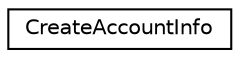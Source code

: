 digraph "Graphical Class Hierarchy"
{
  edge [fontname="Helvetica",fontsize="10",labelfontname="Helvetica",labelfontsize="10"];
  node [fontname="Helvetica",fontsize="10",shape=record];
  rankdir="LR";
  Node0 [label="CreateAccountInfo",height=0.2,width=0.4,color="black", fillcolor="white", style="filled",URL="$struct_create_account_info.html"];
}
